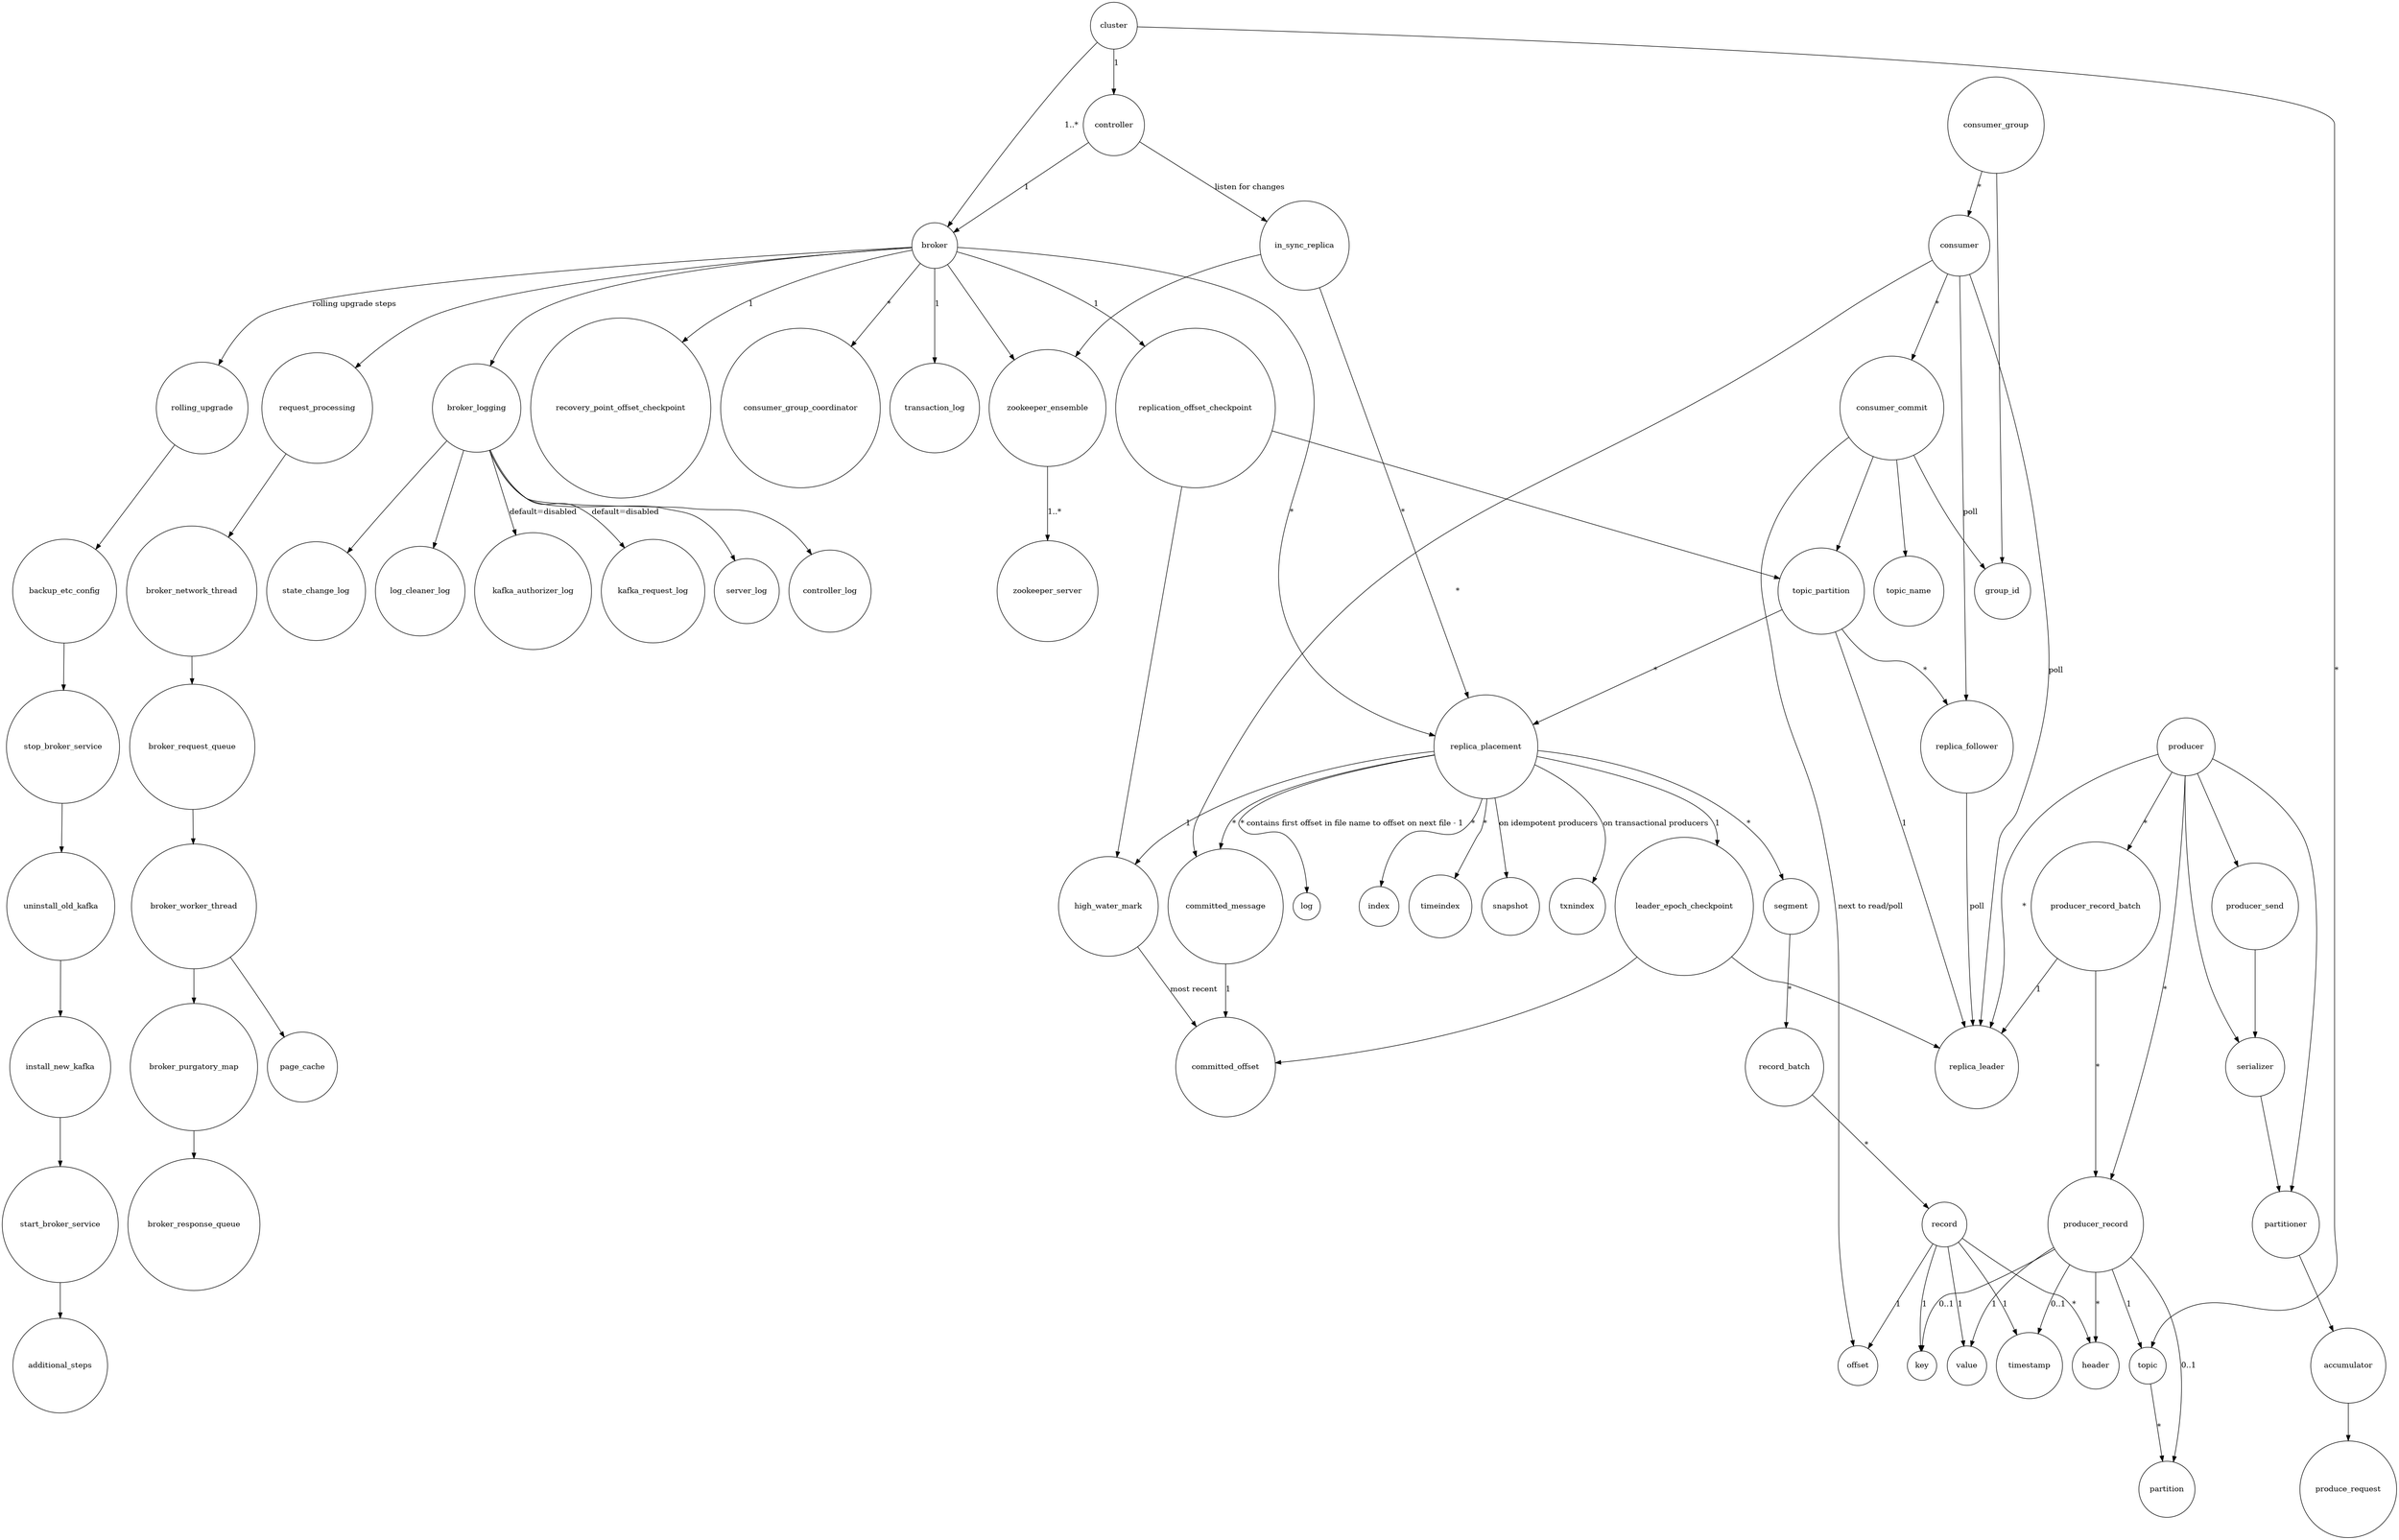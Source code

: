 @startuml kafka
digraph G {
    node [shape = circle];

    subgraph zookeeper {
        zookeeper_ensemble -> zookeeper_server [label="1..*"];

    }

    subgraph kafka_cluster {
        cluster -> broker [label="1..*"];
        broker -> zookeeper_ensemble

        broker -> rolling_upgrade [label="rolling upgrade steps"]
        rolling_upgrade -> backup_etc_config
        backup_etc_config -> stop_broker_service
        stop_broker_service -> uninstall_old_kafka
        uninstall_old_kafka -> install_new_kafka
        install_new_kafka -> start_broker_service
        start_broker_service -> additional_steps

        cluster -> topic [label="*"];
        topic -> partition [label="*"];
        topic_partition -> replica_placement [label="*"];
        broker -> replica_placement [label="*"];
        replica_placement -> segment [label="*"];
        
        segment -> record_batch [label="*"]
        record_batch -> record [label="*"]
        record -> offset [label="1"]
        record -> header [label="*"]
        record -> key [label="1"]
        record -> value [label="1"]
        record -> timestamp [label="1"]

        replica_placement -> committed_message [label="*"]
        committed_message -> committed_offset [label="1"]
        replica_placement -> high_water_mark [label="1"]
        high_water_mark -> committed_offset [label="most recent"]

        cluster -> controller [label="1"];
        controller -> broker [label="1"];

        topic_partition -> replica_leader [label="1"]
        topic_partition -> replica_follower [label="*"]
        replica_follower -> replica_leader [label="poll"]

        in_sync_replica -> replica_placement [label="*"]
        in_sync_replica -> zookeeper_ensemble
        controller -> in_sync_replica [label="listen for changes"]

        broker -> recovery_point_offset_checkpoint [label="1"]
        broker -> replication_offset_checkpoint [label="1"]
        replication_offset_checkpoint -> high_water_mark
        replication_offset_checkpoint -> topic_partition

        replica_placement -> log [label="* contains first offset in file name to offset on next file - 1"]
        replica_placement -> index [label="*"]
        replica_placement -> timeindex [label="*"]
        replica_placement -> leader_epoch_checkpoint [label="1"]
        leader_epoch_checkpoint -> replica_leader
        leader_epoch_checkpoint -> committed_offset

        replica_placement -> snapshot [label="on idempotent producers"]
        replica_placement -> txnindex [label="on transactional producers"]
    
        broker -> consumer_group_coordinator [label="*"]

        broker -> transaction_log [label="1"]

        broker -> broker_logging
        broker_logging -> server_log
        broker_logging -> controller_log
        broker_logging -> state_change_log
        broker_logging -> log_cleaner_log
        broker_logging -> kafka_authorizer_log [label="default=disabled"]
        broker_logging -> kafka_request_log [label="default=disabled"]
    
        broker -> request_processing
        request_processing -> broker_network_thread
        broker_network_thread -> broker_request_queue
        broker_request_queue -> broker_worker_thread
        broker_worker_thread -> page_cache
        broker_worker_thread -> broker_purgatory_map
        broker_purgatory_map -> broker_response_queue
    }

    subgraph producers {
        producer -> replica_leader [label="*"];
        
        producer -> producer_record [label="*"];
        producer_record -> topic [label="1"]
        producer_record -> partition [label="0..1"]
        producer_record -> timestamp [label="0..1"]
        producer_record -> key [label="0..1"]
        producer_record -> value [label="1"]
        producer_record -> header [label="*"]
        producer -> serializer
        producer -> partitioner
        producer -> producer_record_batch [label="*"]
        producer_record_batch -> producer_record[label="*"]
        producer_record_batch -> replica_leader [label="1"]

        producer -> producer_send
        producer_send -> serializer
        serializer -> partitioner
        partitioner -> accumulator
        accumulator -> produce_request
    }

    subgraph consumers {
        consumer_group -> group_id
        consumer_group -> consumer [label="*"]        
      
        consumer -> replica_leader [label="poll"];
        consumer -> replica_follower [label="poll"];

        consumer -> committed_message [label="*"]

        consumer -> consumer_commit [label="*"]
        consumer_commit -> group_id
        consumer_commit -> topic_name
        consumer_commit -> topic_partition
        consumer_commit -> offset [label="next to read/poll"]
    }


}
@enduml